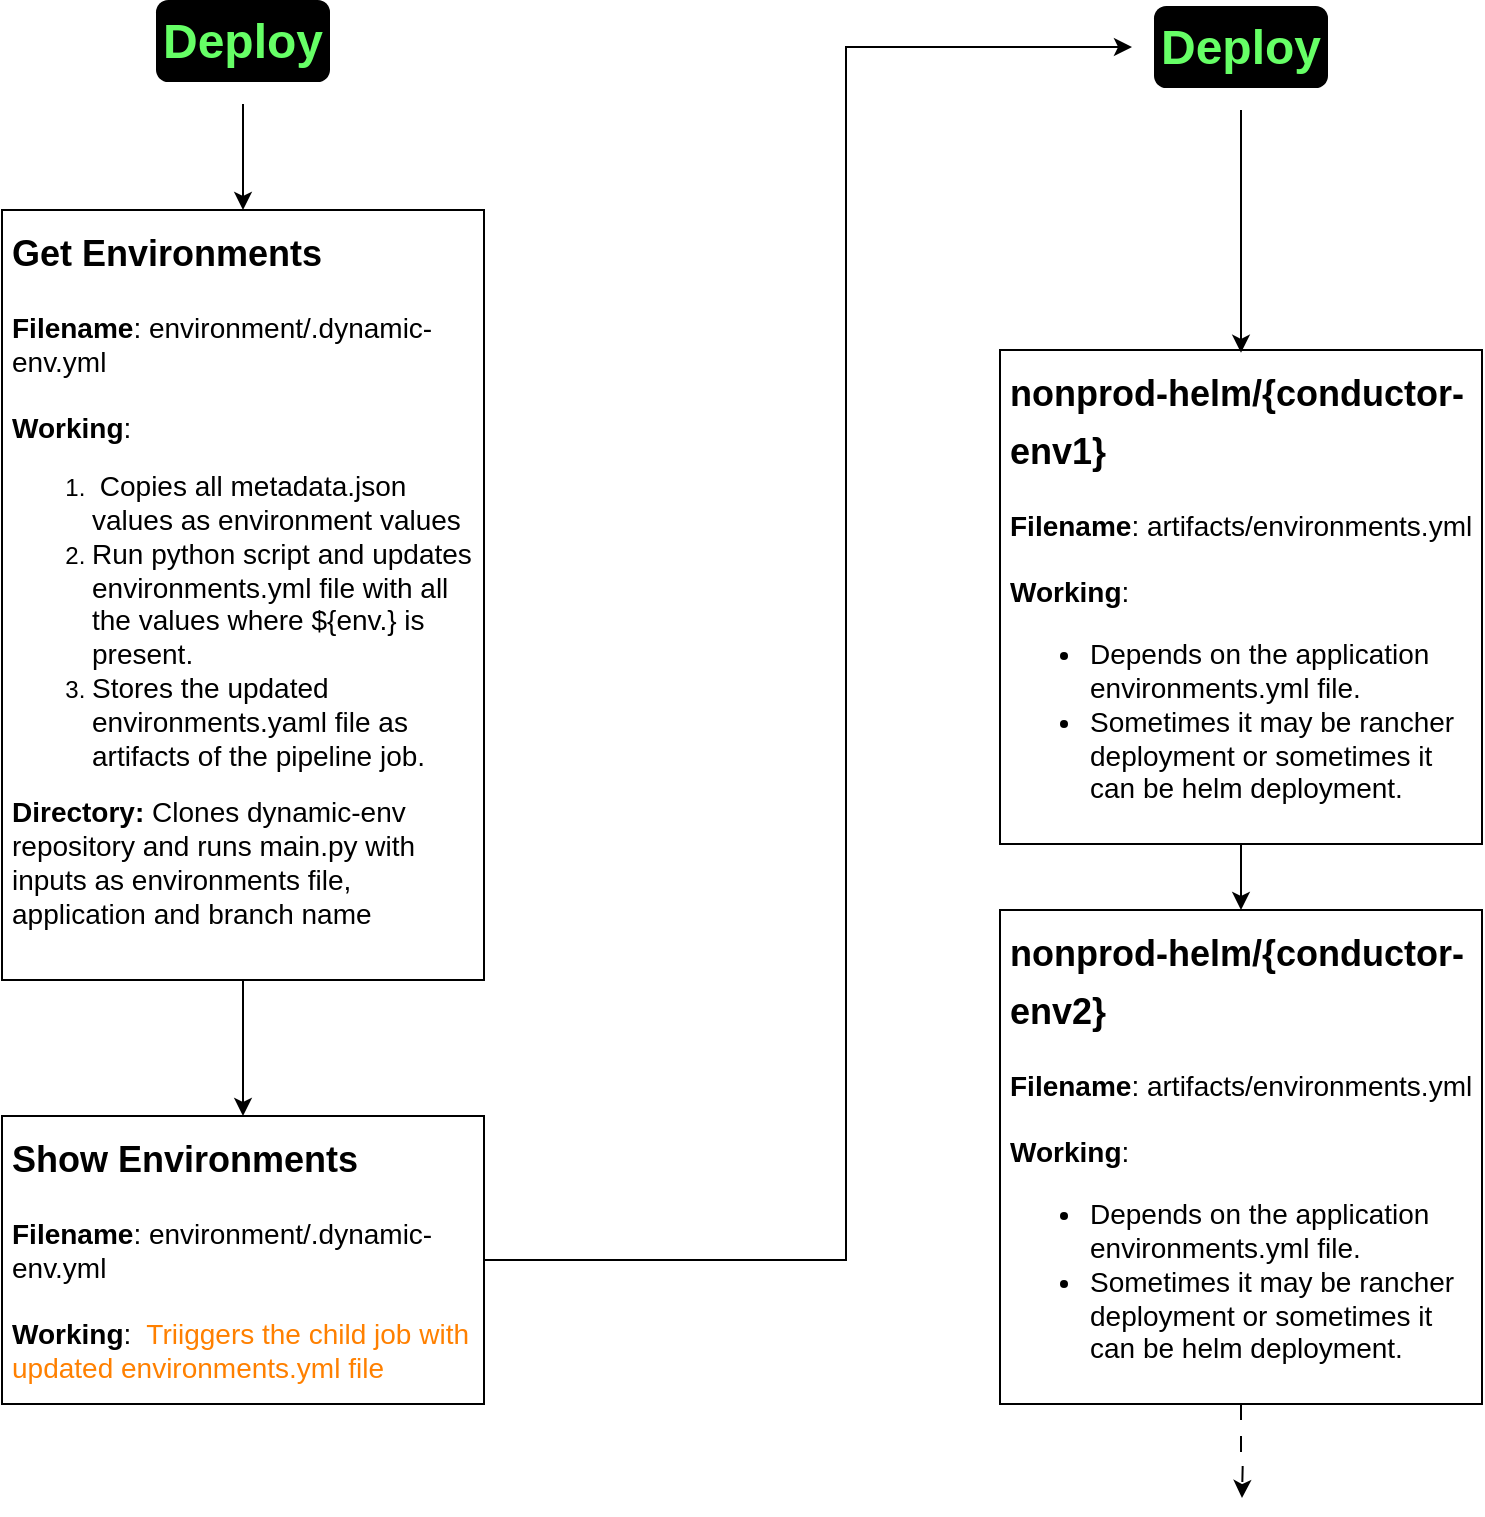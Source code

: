 <mxfile version="22.1.1" type="github">
  <diagram name="Page-1" id="fgOw8XhWeV06c3kf7nXC">
    <mxGraphModel dx="1306" dy="830" grid="0" gridSize="10" guides="1" tooltips="1" connect="1" arrows="1" fold="1" page="1" pageScale="1" pageWidth="1400" pageHeight="800" math="0" shadow="0">
      <root>
        <mxCell id="0" />
        <mxCell id="1" parent="0" />
        <mxCell id="ZzRd-g6UduxSJJpeh9pK-18" style="edgeStyle=orthogonalEdgeStyle;rounded=0;orthogonalLoop=1;jettySize=auto;html=1;" parent="1" source="ZzRd-g6UduxSJJpeh9pK-5" target="ZzRd-g6UduxSJJpeh9pK-6" edge="1">
          <mxGeometry relative="1" as="geometry" />
        </mxCell>
        <mxCell id="ZzRd-g6UduxSJJpeh9pK-5" value="&lt;font color=&quot;#66ff66&quot; style=&quot;font-size: 24px;&quot;&gt;&lt;b style=&quot;background-color: rgb(0, 0, 0);&quot;&gt;Deploy&lt;/b&gt;&lt;/font&gt;" style="text;html=1;strokeColor=none;fillColor=#000000;align=center;verticalAlign=middle;whiteSpace=wrap;rounded=1;perimeterSpacing=11;shadow=0;strokeWidth=1;dashed=1;" parent="1" vertex="1">
          <mxGeometry x="163" y="31" width="87" height="41" as="geometry" />
        </mxCell>
        <mxCell id="ZzRd-g6UduxSJJpeh9pK-21" style="edgeStyle=orthogonalEdgeStyle;rounded=0;orthogonalLoop=1;jettySize=auto;html=1;entryX=0.5;entryY=0;entryDx=0;entryDy=0;" parent="1" source="ZzRd-g6UduxSJJpeh9pK-6" target="ZzRd-g6UduxSJJpeh9pK-20" edge="1">
          <mxGeometry relative="1" as="geometry" />
        </mxCell>
        <mxCell id="ZzRd-g6UduxSJJpeh9pK-6" value="&lt;h1&gt;&lt;span style=&quot;font-size: 18px;&quot;&gt;Get Environments&lt;/span&gt;&lt;/h1&gt;&lt;div&gt;&lt;font style=&quot;font-size: 14px;&quot;&gt;&lt;b&gt;Filename&lt;/b&gt;: environment/.dynamic-env.yml&lt;/font&gt;&lt;/div&gt;&lt;div&gt;&lt;b style=&quot;font-size: 14px; background-color: initial;&quot;&gt;&lt;br&gt;&lt;/b&gt;&lt;/div&gt;&lt;div&gt;&lt;b style=&quot;font-size: 14px; background-color: initial;&quot;&gt;Working&lt;/b&gt;&lt;span style=&quot;font-size: 14px; background-color: initial;&quot;&gt;:&lt;/span&gt;&lt;/div&gt;&lt;div&gt;&lt;ol&gt;&lt;li&gt;&lt;font style=&quot;font-size: 14px;&quot;&gt;&amp;nbsp;Copies all metadata.json values as environment values&lt;/font&gt;&lt;/li&gt;&lt;li&gt;&lt;font style=&quot;font-size: 14px;&quot;&gt;Run python script and updates environments.yml file with all the values where ${env.} is present.&lt;/font&gt;&lt;/li&gt;&lt;li&gt;&lt;font style=&quot;font-size: 14px;&quot;&gt;Stores the updated environments.yaml file as artifacts of the pipeline job.&lt;/font&gt;&lt;/li&gt;&lt;/ol&gt;&lt;/div&gt;&lt;div&gt;&lt;font style=&quot;font-size: 14px;&quot;&gt;&lt;b&gt;Directory: &lt;/b&gt;Clones dynamic-env repository and runs main.py with inputs as environments file, application and branch name&lt;br&gt;&lt;br&gt;&lt;br&gt;&lt;/font&gt;&lt;/div&gt;" style="text;html=1;strokeColor=default;fillColor=none;spacing=5;spacingTop=-20;whiteSpace=wrap;overflow=hidden;rounded=0;" parent="1" vertex="1">
          <mxGeometry x="86" y="136" width="241" height="385" as="geometry" />
        </mxCell>
        <mxCell id="ZzRd-g6UduxSJJpeh9pK-24" style="edgeStyle=orthogonalEdgeStyle;rounded=0;orthogonalLoop=1;jettySize=auto;html=1;entryX=0;entryY=0.5;entryDx=0;entryDy=0;" parent="1" source="ZzRd-g6UduxSJJpeh9pK-20" target="ZzRd-g6UduxSJJpeh9pK-23" edge="1">
          <mxGeometry relative="1" as="geometry">
            <Array as="points">
              <mxPoint x="508" y="661" />
              <mxPoint x="508" y="55" />
            </Array>
          </mxGeometry>
        </mxCell>
        <mxCell id="ZzRd-g6UduxSJJpeh9pK-20" value="&lt;h1&gt;&lt;span style=&quot;font-size: 18px;&quot;&gt;Show Environments&lt;/span&gt;&lt;/h1&gt;&lt;div&gt;&lt;font style=&quot;font-size: 14px;&quot;&gt;&lt;b&gt;Filename&lt;/b&gt;: environment/.dynamic-env.yml&lt;/font&gt;&lt;/div&gt;&lt;div&gt;&lt;font style=&quot;font-size: 14px;&quot;&gt;&lt;br&gt;&lt;/font&gt;&lt;/div&gt;&lt;div&gt;&lt;font style=&quot;font-size: 14px;&quot;&gt;&lt;b&gt;Working&lt;/b&gt;:&amp;nbsp; &lt;font color=&quot;#ff8000&quot;&gt;Triiggers the child job with updated environments.yml file&amp;nbsp;&lt;/font&gt;&lt;/font&gt;&lt;/div&gt;&lt;div&gt;&lt;font style=&quot;font-size: 14px;&quot;&gt;&lt;br&gt;&lt;/font&gt;&lt;/div&gt;&lt;div&gt;&lt;br&gt;&lt;/div&gt;&lt;div&gt;&lt;font style=&quot;font-size: 14px;&quot;&gt;&lt;br&gt;&lt;/font&gt;&lt;/div&gt;" style="text;html=1;strokeColor=default;fillColor=none;spacing=5;spacingTop=-20;whiteSpace=wrap;overflow=hidden;rounded=0;" parent="1" vertex="1">
          <mxGeometry x="86" y="589" width="241" height="144" as="geometry" />
        </mxCell>
        <mxCell id="ZzRd-g6UduxSJJpeh9pK-25" style="edgeStyle=orthogonalEdgeStyle;rounded=0;orthogonalLoop=1;jettySize=auto;html=1;" parent="1" source="ZzRd-g6UduxSJJpeh9pK-23" edge="1">
          <mxGeometry relative="1" as="geometry">
            <mxPoint x="705.5" y="207.4" as="targetPoint" />
          </mxGeometry>
        </mxCell>
        <mxCell id="ZzRd-g6UduxSJJpeh9pK-23" value="&lt;font color=&quot;#66ff66&quot; style=&quot;font-size: 24px;&quot;&gt;&lt;b style=&quot;background-color: rgb(0, 0, 0);&quot;&gt;Deploy&lt;/b&gt;&lt;/font&gt;" style="text;html=1;strokeColor=none;fillColor=#000000;align=center;verticalAlign=middle;whiteSpace=wrap;rounded=1;perimeterSpacing=11;shadow=0;strokeWidth=1;dashed=1;" parent="1" vertex="1">
          <mxGeometry x="662" y="34" width="87" height="41" as="geometry" />
        </mxCell>
        <mxCell id="YixnCboR50KgcJ8rx86p-2" value="" style="edgeStyle=orthogonalEdgeStyle;rounded=0;orthogonalLoop=1;jettySize=auto;html=1;" edge="1" parent="1" source="ZzRd-g6UduxSJJpeh9pK-26" target="YixnCboR50KgcJ8rx86p-1">
          <mxGeometry relative="1" as="geometry" />
        </mxCell>
        <mxCell id="ZzRd-g6UduxSJJpeh9pK-26" value="&lt;h1&gt;&lt;span style=&quot;font-size: 18px;&quot;&gt;nonprod-helm/{conductor-env1}&lt;/span&gt;&lt;/h1&gt;&lt;div&gt;&lt;font style=&quot;font-size: 14px;&quot;&gt;&lt;b&gt;Filename&lt;/b&gt;: artifacts/environments.yml&lt;/font&gt;&lt;/div&gt;&lt;div&gt;&lt;font style=&quot;font-size: 14px;&quot;&gt;&lt;b&gt;&lt;br&gt;&lt;/b&gt;&lt;/font&gt;&lt;/div&gt;&lt;div&gt;&lt;font style=&quot;font-size: 14px;&quot;&gt;&lt;b&gt;Working&lt;/b&gt;:&amp;nbsp; &lt;br&gt;&lt;ul&gt;&lt;li&gt;&lt;font style=&quot;font-size: 14px;&quot;&gt;Depends on the application environments.yml file.&lt;br&gt;&lt;/font&gt;&lt;/li&gt;&lt;li&gt;&lt;font style=&quot;font-size: 14px;&quot;&gt;Sometimes it may be rancher deployment or sometimes it can be helm deployment.&lt;/font&gt;&lt;/li&gt;&lt;/ul&gt;&lt;br&gt;&lt;/font&gt;&lt;/div&gt;" style="text;html=1;strokeColor=default;fillColor=none;spacing=5;spacingTop=-20;whiteSpace=wrap;overflow=hidden;rounded=0;" parent="1" vertex="1">
          <mxGeometry x="585" y="206" width="241" height="247" as="geometry" />
        </mxCell>
        <mxCell id="YixnCboR50KgcJ8rx86p-3" style="edgeStyle=orthogonalEdgeStyle;rounded=0;orthogonalLoop=1;jettySize=auto;html=1;exitX=0.5;exitY=1;exitDx=0;exitDy=0;dashed=1;dashPattern=8 8;" edge="1" parent="1" source="YixnCboR50KgcJ8rx86p-1">
          <mxGeometry relative="1" as="geometry">
            <mxPoint x="706" y="780" as="targetPoint" />
          </mxGeometry>
        </mxCell>
        <mxCell id="YixnCboR50KgcJ8rx86p-1" value="&lt;h1&gt;&lt;span style=&quot;font-size: 18px;&quot;&gt;nonprod-helm/{conductor-env2}&lt;/span&gt;&lt;/h1&gt;&lt;div&gt;&lt;font style=&quot;font-size: 14px;&quot;&gt;&lt;b&gt;Filename&lt;/b&gt;: artifacts/environments.yml&lt;/font&gt;&lt;/div&gt;&lt;div&gt;&lt;font style=&quot;font-size: 14px;&quot;&gt;&lt;b&gt;&lt;br&gt;&lt;/b&gt;&lt;/font&gt;&lt;/div&gt;&lt;div&gt;&lt;font style=&quot;font-size: 14px;&quot;&gt;&lt;b&gt;Working&lt;/b&gt;:&amp;nbsp; &lt;br&gt;&lt;ul&gt;&lt;li&gt;&lt;font style=&quot;font-size: 14px;&quot;&gt;Depends on the application environments.yml file.&lt;br&gt;&lt;/font&gt;&lt;/li&gt;&lt;li&gt;&lt;font style=&quot;font-size: 14px;&quot;&gt;Sometimes it may be rancher deployment or sometimes it can be helm deployment.&lt;/font&gt;&lt;/li&gt;&lt;/ul&gt;&lt;br&gt;&lt;/font&gt;&lt;/div&gt;" style="text;html=1;strokeColor=default;fillColor=none;spacing=5;spacingTop=-20;whiteSpace=wrap;overflow=hidden;rounded=0;" vertex="1" parent="1">
          <mxGeometry x="585" y="486" width="241" height="247" as="geometry" />
        </mxCell>
      </root>
    </mxGraphModel>
  </diagram>
</mxfile>
